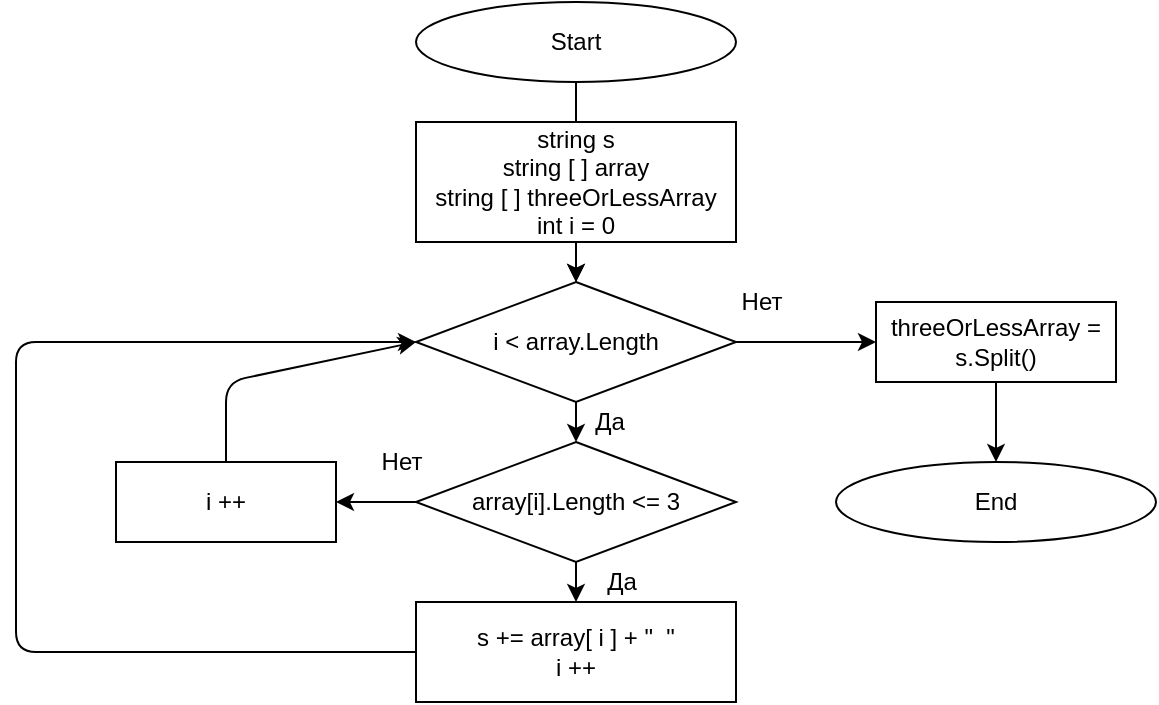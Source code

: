 <mxfile>
    <diagram id="F0gBdE7r0QVHGkSPIrUi" name="Page-1">
        <mxGraphModel dx="1054" dy="398" grid="1" gridSize="10" guides="1" tooltips="1" connect="1" arrows="1" fold="1" page="1" pageScale="1" pageWidth="827" pageHeight="1169" math="0" shadow="0">
            <root>
                <mxCell id="0"/>
                <mxCell id="1" parent="0"/>
                <mxCell id="15" value="" style="edgeStyle=none;html=1;" edge="1" parent="1" source="2" target="8">
                    <mxGeometry relative="1" as="geometry"/>
                </mxCell>
                <mxCell id="2" value="Start" style="ellipse;whiteSpace=wrap;html=1;" vertex="1" parent="1">
                    <mxGeometry x="280" y="40" width="160" height="40" as="geometry"/>
                </mxCell>
                <mxCell id="14" value="" style="edgeStyle=none;html=1;" edge="1" parent="1" source="3" target="8">
                    <mxGeometry relative="1" as="geometry"/>
                </mxCell>
                <mxCell id="3" value="string s&lt;br&gt;string [ ] array&lt;br&gt;string [ ] threeOrLessArray&lt;br&gt;int i = 0" style="rounded=0;whiteSpace=wrap;html=1;" vertex="1" parent="1">
                    <mxGeometry x="280" y="100" width="160" height="60" as="geometry"/>
                </mxCell>
                <mxCell id="11" style="edgeStyle=none;html=1;entryX=0;entryY=0.5;entryDx=0;entryDy=0;" edge="1" parent="1" source="5" target="8">
                    <mxGeometry relative="1" as="geometry">
                        <mxPoint x="80" y="365" as="targetPoint"/>
                        <Array as="points">
                            <mxPoint x="80" y="365"/>
                            <mxPoint x="80" y="210"/>
                        </Array>
                    </mxGeometry>
                </mxCell>
                <mxCell id="5" value="s += array[ i ] + &quot;&amp;nbsp; &quot;&lt;br&gt;i ++" style="rounded=0;whiteSpace=wrap;html=1;" vertex="1" parent="1">
                    <mxGeometry x="280" y="340" width="160" height="50" as="geometry"/>
                </mxCell>
                <mxCell id="12" style="edgeStyle=none;html=1;entryX=0;entryY=0.5;entryDx=0;entryDy=0;" edge="1" parent="1" source="6" target="8">
                    <mxGeometry relative="1" as="geometry">
                        <Array as="points">
                            <mxPoint x="185" y="230"/>
                        </Array>
                    </mxGeometry>
                </mxCell>
                <mxCell id="6" value="i ++" style="rounded=0;whiteSpace=wrap;html=1;" vertex="1" parent="1">
                    <mxGeometry x="130" y="270" width="110" height="40" as="geometry"/>
                </mxCell>
                <mxCell id="9" value="" style="edgeStyle=none;html=1;" edge="1" parent="1" source="7" target="5">
                    <mxGeometry relative="1" as="geometry"/>
                </mxCell>
                <mxCell id="10" value="" style="edgeStyle=none;html=1;" edge="1" parent="1" source="7" target="6">
                    <mxGeometry relative="1" as="geometry"/>
                </mxCell>
                <mxCell id="7" value="&lt;span&gt;array[i].Length &amp;lt;= 3&lt;/span&gt;" style="rhombus;whiteSpace=wrap;html=1;" vertex="1" parent="1">
                    <mxGeometry x="280" y="260" width="160" height="60" as="geometry"/>
                </mxCell>
                <mxCell id="13" value="" style="edgeStyle=none;html=1;" edge="1" parent="1" source="8" target="7">
                    <mxGeometry relative="1" as="geometry"/>
                </mxCell>
                <mxCell id="16" style="edgeStyle=none;html=1;" edge="1" parent="1" source="8">
                    <mxGeometry relative="1" as="geometry">
                        <mxPoint x="510" y="210" as="targetPoint"/>
                    </mxGeometry>
                </mxCell>
                <mxCell id="8" value="i &amp;lt; array.Length" style="rhombus;whiteSpace=wrap;html=1;" vertex="1" parent="1">
                    <mxGeometry x="280" y="180" width="160" height="60" as="geometry"/>
                </mxCell>
                <mxCell id="17" value="Да" style="text;html=1;strokeColor=none;fillColor=none;align=center;verticalAlign=middle;whiteSpace=wrap;rounded=0;" vertex="1" parent="1">
                    <mxGeometry x="354" y="240" width="46" height="20" as="geometry"/>
                </mxCell>
                <mxCell id="18" value="Да" style="text;html=1;strokeColor=none;fillColor=none;align=center;verticalAlign=middle;whiteSpace=wrap;rounded=0;" vertex="1" parent="1">
                    <mxGeometry x="360" y="320" width="46" height="20" as="geometry"/>
                </mxCell>
                <mxCell id="19" value="Нет" style="text;html=1;strokeColor=none;fillColor=none;align=center;verticalAlign=middle;whiteSpace=wrap;rounded=0;" vertex="1" parent="1">
                    <mxGeometry x="430" y="180" width="46" height="20" as="geometry"/>
                </mxCell>
                <mxCell id="20" value="Нет" style="text;html=1;strokeColor=none;fillColor=none;align=center;verticalAlign=middle;whiteSpace=wrap;rounded=0;" vertex="1" parent="1">
                    <mxGeometry x="250" y="260" width="46" height="20" as="geometry"/>
                </mxCell>
                <mxCell id="23" value="" style="edgeStyle=none;html=1;" edge="1" parent="1" source="21" target="22">
                    <mxGeometry relative="1" as="geometry"/>
                </mxCell>
                <mxCell id="21" value="&lt;span&gt;threeOrLessArray = s.Split()&lt;/span&gt;" style="rounded=0;whiteSpace=wrap;html=1;" vertex="1" parent="1">
                    <mxGeometry x="510" y="190" width="120" height="40" as="geometry"/>
                </mxCell>
                <mxCell id="22" value="End" style="ellipse;whiteSpace=wrap;html=1;" vertex="1" parent="1">
                    <mxGeometry x="490" y="270" width="160" height="40" as="geometry"/>
                </mxCell>
            </root>
        </mxGraphModel>
    </diagram>
</mxfile>